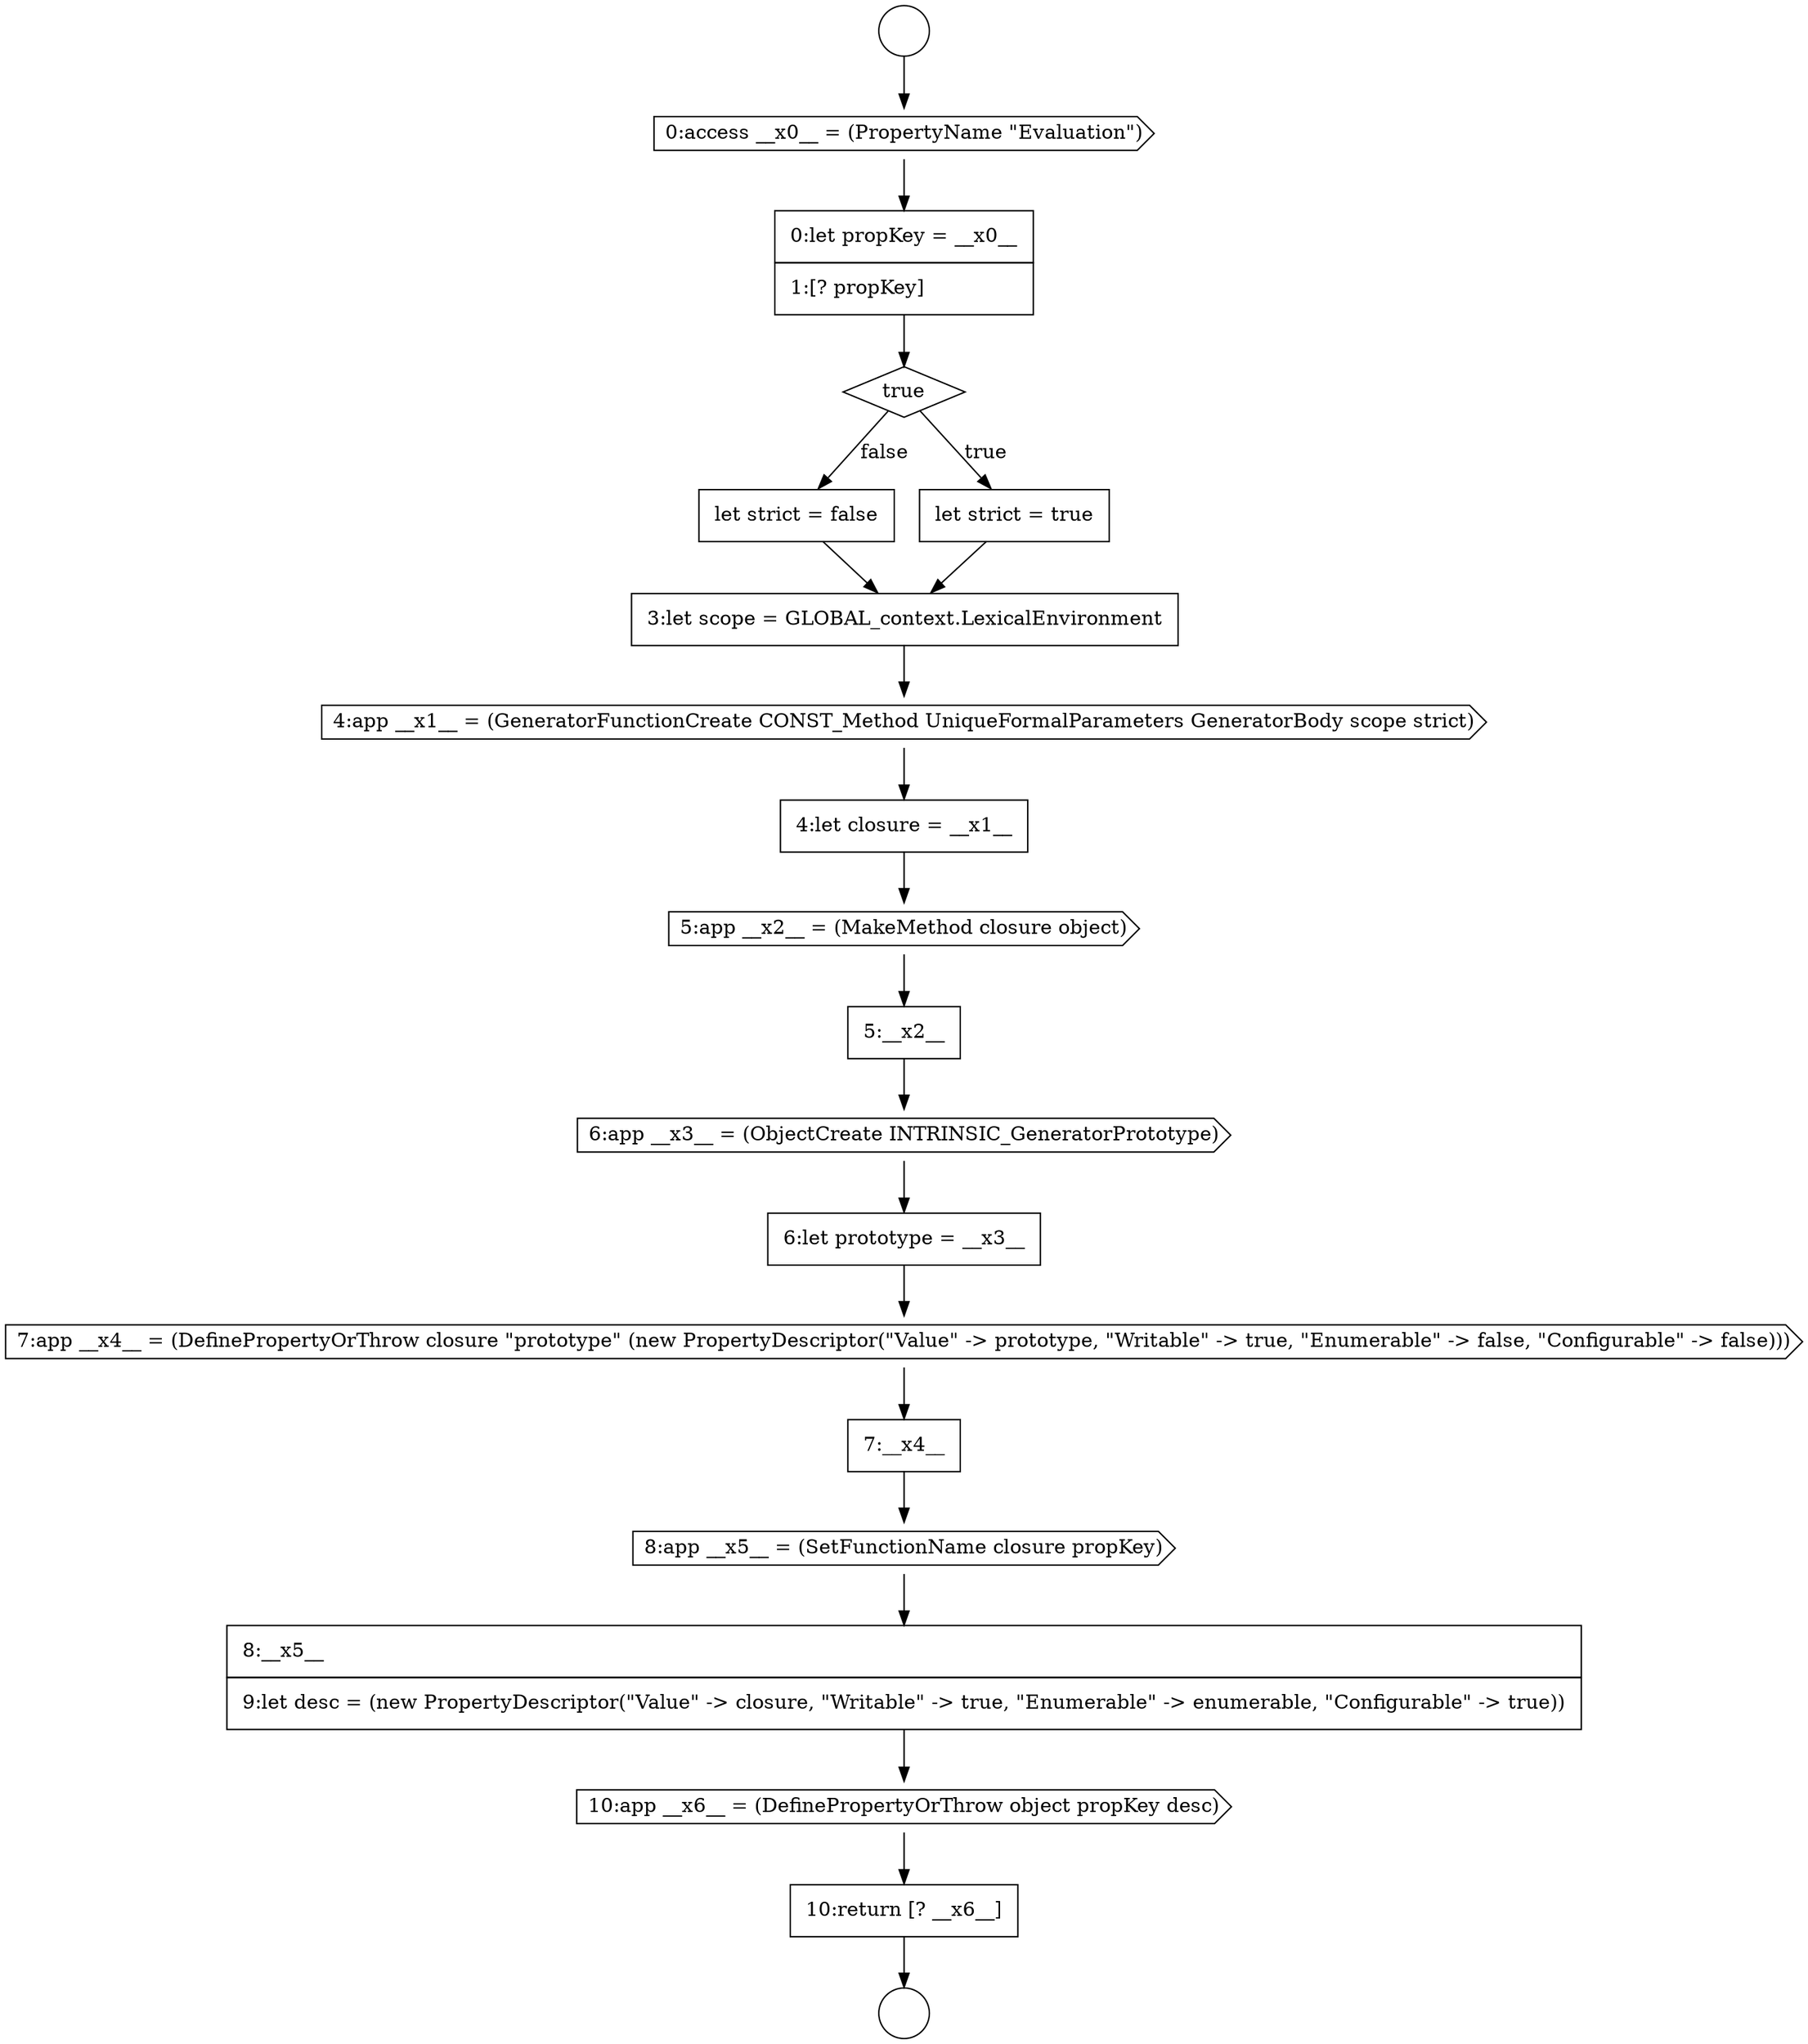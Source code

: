 digraph {
  node8603 [shape=cds, label=<<font color="black">10:app __x6__ = (DefinePropertyOrThrow object propKey desc)</font>> color="black" fillcolor="white" style=filled]
  node8604 [shape=none, margin=0, label=<<font color="black">
    <table border="0" cellborder="1" cellspacing="0" cellpadding="10">
      <tr><td align="left">10:return [? __x6__]</td></tr>
    </table>
  </font>> color="black" fillcolor="white" style=filled]
  node8594 [shape=none, margin=0, label=<<font color="black">
    <table border="0" cellborder="1" cellspacing="0" cellpadding="10">
      <tr><td align="left">4:let closure = __x1__</td></tr>
    </table>
  </font>> color="black" fillcolor="white" style=filled]
  node8591 [shape=none, margin=0, label=<<font color="black">
    <table border="0" cellborder="1" cellspacing="0" cellpadding="10">
      <tr><td align="left">let strict = false</td></tr>
    </table>
  </font>> color="black" fillcolor="white" style=filled]
  node8597 [shape=cds, label=<<font color="black">6:app __x3__ = (ObjectCreate INTRINSIC_GeneratorPrototype)</font>> color="black" fillcolor="white" style=filled]
  node8601 [shape=cds, label=<<font color="black">8:app __x5__ = (SetFunctionName closure propKey)</font>> color="black" fillcolor="white" style=filled]
  node8588 [shape=none, margin=0, label=<<font color="black">
    <table border="0" cellborder="1" cellspacing="0" cellpadding="10">
      <tr><td align="left">0:let propKey = __x0__</td></tr>
      <tr><td align="left">1:[? propKey]</td></tr>
    </table>
  </font>> color="black" fillcolor="white" style=filled]
  node8602 [shape=none, margin=0, label=<<font color="black">
    <table border="0" cellborder="1" cellspacing="0" cellpadding="10">
      <tr><td align="left">8:__x5__</td></tr>
      <tr><td align="left">9:let desc = (new PropertyDescriptor(&quot;Value&quot; -&gt; closure, &quot;Writable&quot; -&gt; true, &quot;Enumerable&quot; -&gt; enumerable, &quot;Configurable&quot; -&gt; true))</td></tr>
    </table>
  </font>> color="black" fillcolor="white" style=filled]
  node8589 [shape=diamond, label=<<font color="black">true</font>> color="black" fillcolor="white" style=filled]
  node8585 [shape=circle label=" " color="black" fillcolor="white" style=filled]
  node8596 [shape=none, margin=0, label=<<font color="black">
    <table border="0" cellborder="1" cellspacing="0" cellpadding="10">
      <tr><td align="left">5:__x2__</td></tr>
    </table>
  </font>> color="black" fillcolor="white" style=filled]
  node8590 [shape=none, margin=0, label=<<font color="black">
    <table border="0" cellborder="1" cellspacing="0" cellpadding="10">
      <tr><td align="left">let strict = true</td></tr>
    </table>
  </font>> color="black" fillcolor="white" style=filled]
  node8600 [shape=none, margin=0, label=<<font color="black">
    <table border="0" cellborder="1" cellspacing="0" cellpadding="10">
      <tr><td align="left">7:__x4__</td></tr>
    </table>
  </font>> color="black" fillcolor="white" style=filled]
  node8595 [shape=cds, label=<<font color="black">5:app __x2__ = (MakeMethod closure object)</font>> color="black" fillcolor="white" style=filled]
  node8586 [shape=circle label=" " color="black" fillcolor="white" style=filled]
  node8599 [shape=cds, label=<<font color="black">7:app __x4__ = (DefinePropertyOrThrow closure &quot;prototype&quot; (new PropertyDescriptor(&quot;Value&quot; -&gt; prototype, &quot;Writable&quot; -&gt; true, &quot;Enumerable&quot; -&gt; false, &quot;Configurable&quot; -&gt; false)))</font>> color="black" fillcolor="white" style=filled]
  node8587 [shape=cds, label=<<font color="black">0:access __x0__ = (PropertyName &quot;Evaluation&quot;)</font>> color="black" fillcolor="white" style=filled]
  node8593 [shape=cds, label=<<font color="black">4:app __x1__ = (GeneratorFunctionCreate CONST_Method UniqueFormalParameters GeneratorBody scope strict)</font>> color="black" fillcolor="white" style=filled]
  node8592 [shape=none, margin=0, label=<<font color="black">
    <table border="0" cellborder="1" cellspacing="0" cellpadding="10">
      <tr><td align="left">3:let scope = GLOBAL_context.LexicalEnvironment</td></tr>
    </table>
  </font>> color="black" fillcolor="white" style=filled]
  node8598 [shape=none, margin=0, label=<<font color="black">
    <table border="0" cellborder="1" cellspacing="0" cellpadding="10">
      <tr><td align="left">6:let prototype = __x3__</td></tr>
    </table>
  </font>> color="black" fillcolor="white" style=filled]
  node8604 -> node8586 [ color="black"]
  node8596 -> node8597 [ color="black"]
  node8602 -> node8603 [ color="black"]
  node8590 -> node8592 [ color="black"]
  node8589 -> node8590 [label=<<font color="black">true</font>> color="black"]
  node8589 -> node8591 [label=<<font color="black">false</font>> color="black"]
  node8594 -> node8595 [ color="black"]
  node8591 -> node8592 [ color="black"]
  node8598 -> node8599 [ color="black"]
  node8593 -> node8594 [ color="black"]
  node8599 -> node8600 [ color="black"]
  node8587 -> node8588 [ color="black"]
  node8585 -> node8587 [ color="black"]
  node8601 -> node8602 [ color="black"]
  node8595 -> node8596 [ color="black"]
  node8592 -> node8593 [ color="black"]
  node8600 -> node8601 [ color="black"]
  node8588 -> node8589 [ color="black"]
  node8597 -> node8598 [ color="black"]
  node8603 -> node8604 [ color="black"]
}
